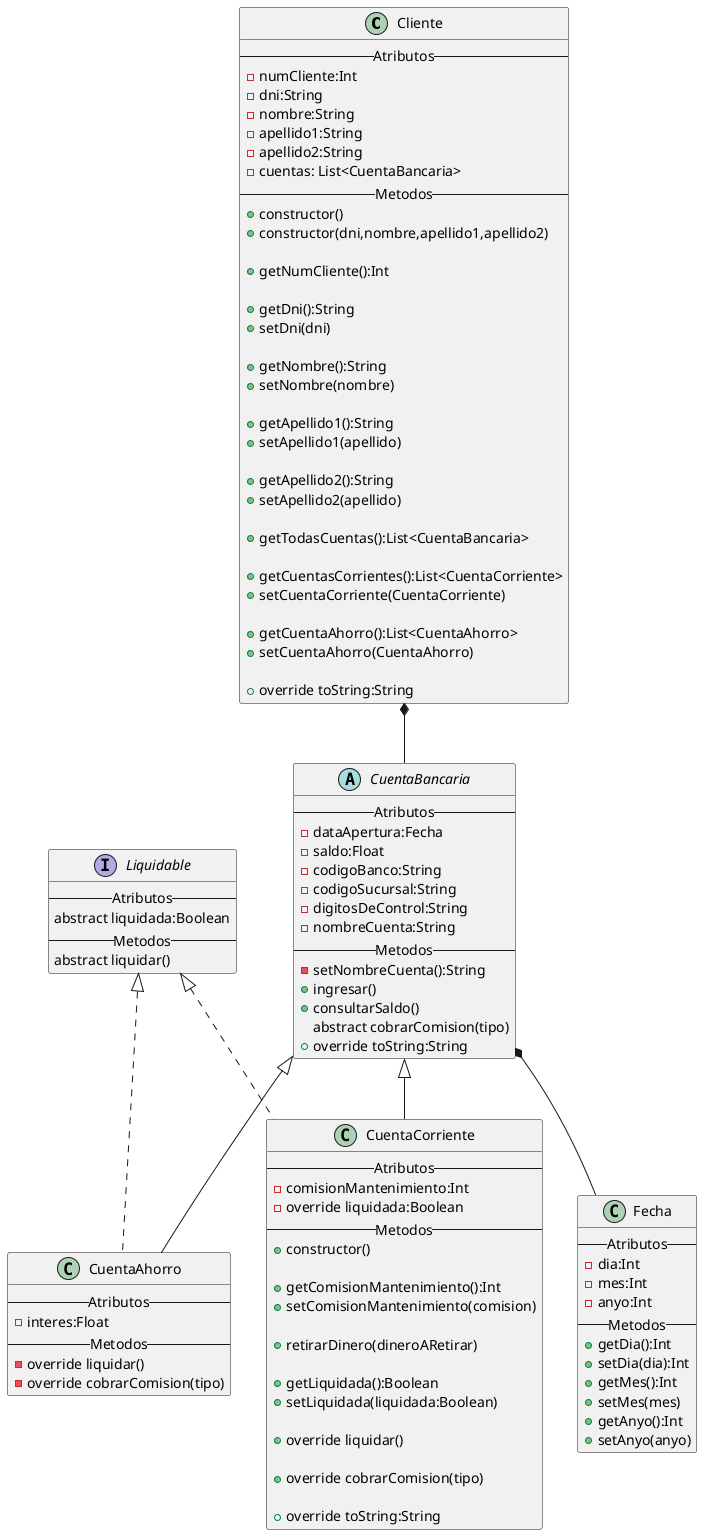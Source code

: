 @startuml
'https://plantuml.com/class-diagram

class Cliente{
--Atributos--
-numCliente:Int
-dni:String
-nombre:String
-apellido1:String
-apellido2:String
-cuentas: List<CuentaBancaria>
--Metodos--
+constructor()
+constructor(dni,nombre,apellido1,apellido2)

+getNumCliente():Int

+getDni():String
+setDni(dni)

+getNombre():String
+setNombre(nombre)

+getApellido1():String
+setApellido1(apellido)

+getApellido2():String
+setApellido2(apellido)

+getTodasCuentas():List<CuentaBancaria>

+getCuentasCorrientes():List<CuentaCorriente>
+setCuentaCorriente(CuentaCorriente)

+getCuentaAhorro():List<CuentaAhorro>
+setCuentaAhorro(CuentaAhorro)

+override toString:String
}
abstract CuentaBancaria{
--Atributos--
-dataApertura:Fecha
-saldo:Float
-codigoBanco:String
-codigoSucursal:String
-digitosDeControl:String
-nombreCuenta:String
--Metodos--
-setNombreCuenta():String
+ingresar()
+consultarSaldo()
abstract cobrarComision(tipo)
+override toString:String
}

class CuentaCorriente{
--Atributos--
-comisionMantenimiento:Int
-override liquidada:Boolean
--Metodos--
+constructor()

+getComisionMantenimiento():Int
+setComisionMantenimiento(comision)

+retirarDinero(dineroARetirar)

+getLiquidada():Boolean
+setLiquidada(liquidada:Boolean)

+override liquidar()

+override cobrarComision(tipo)

+override toString:String
}

class CuentaAhorro{
--Atributos--
-interes:Float
--Metodos--
-override liquidar()
-override cobrarComision(tipo)
}

interface Liquidable {
--Atributos--
abstract liquidada:Boolean
--Metodos--
abstract liquidar()
}

class Fecha {
--Atributos--
-dia:Int
-mes:Int
-anyo:Int
--Metodos--
+getDia():Int
+setDia(dia):Int
+getMes():Int
+setMes(mes)
+getAnyo():Int
+setAnyo(anyo)
}


CuentaBancaria <|-- CuentaAhorro
CuentaBancaria <|-- CuentaCorriente
CuentaBancaria *-- Fecha

Liquidable <|.. CuentaAhorro
Liquidable <|.. CuentaCorriente

Cliente *-- CuentaBancaria





@enduml
